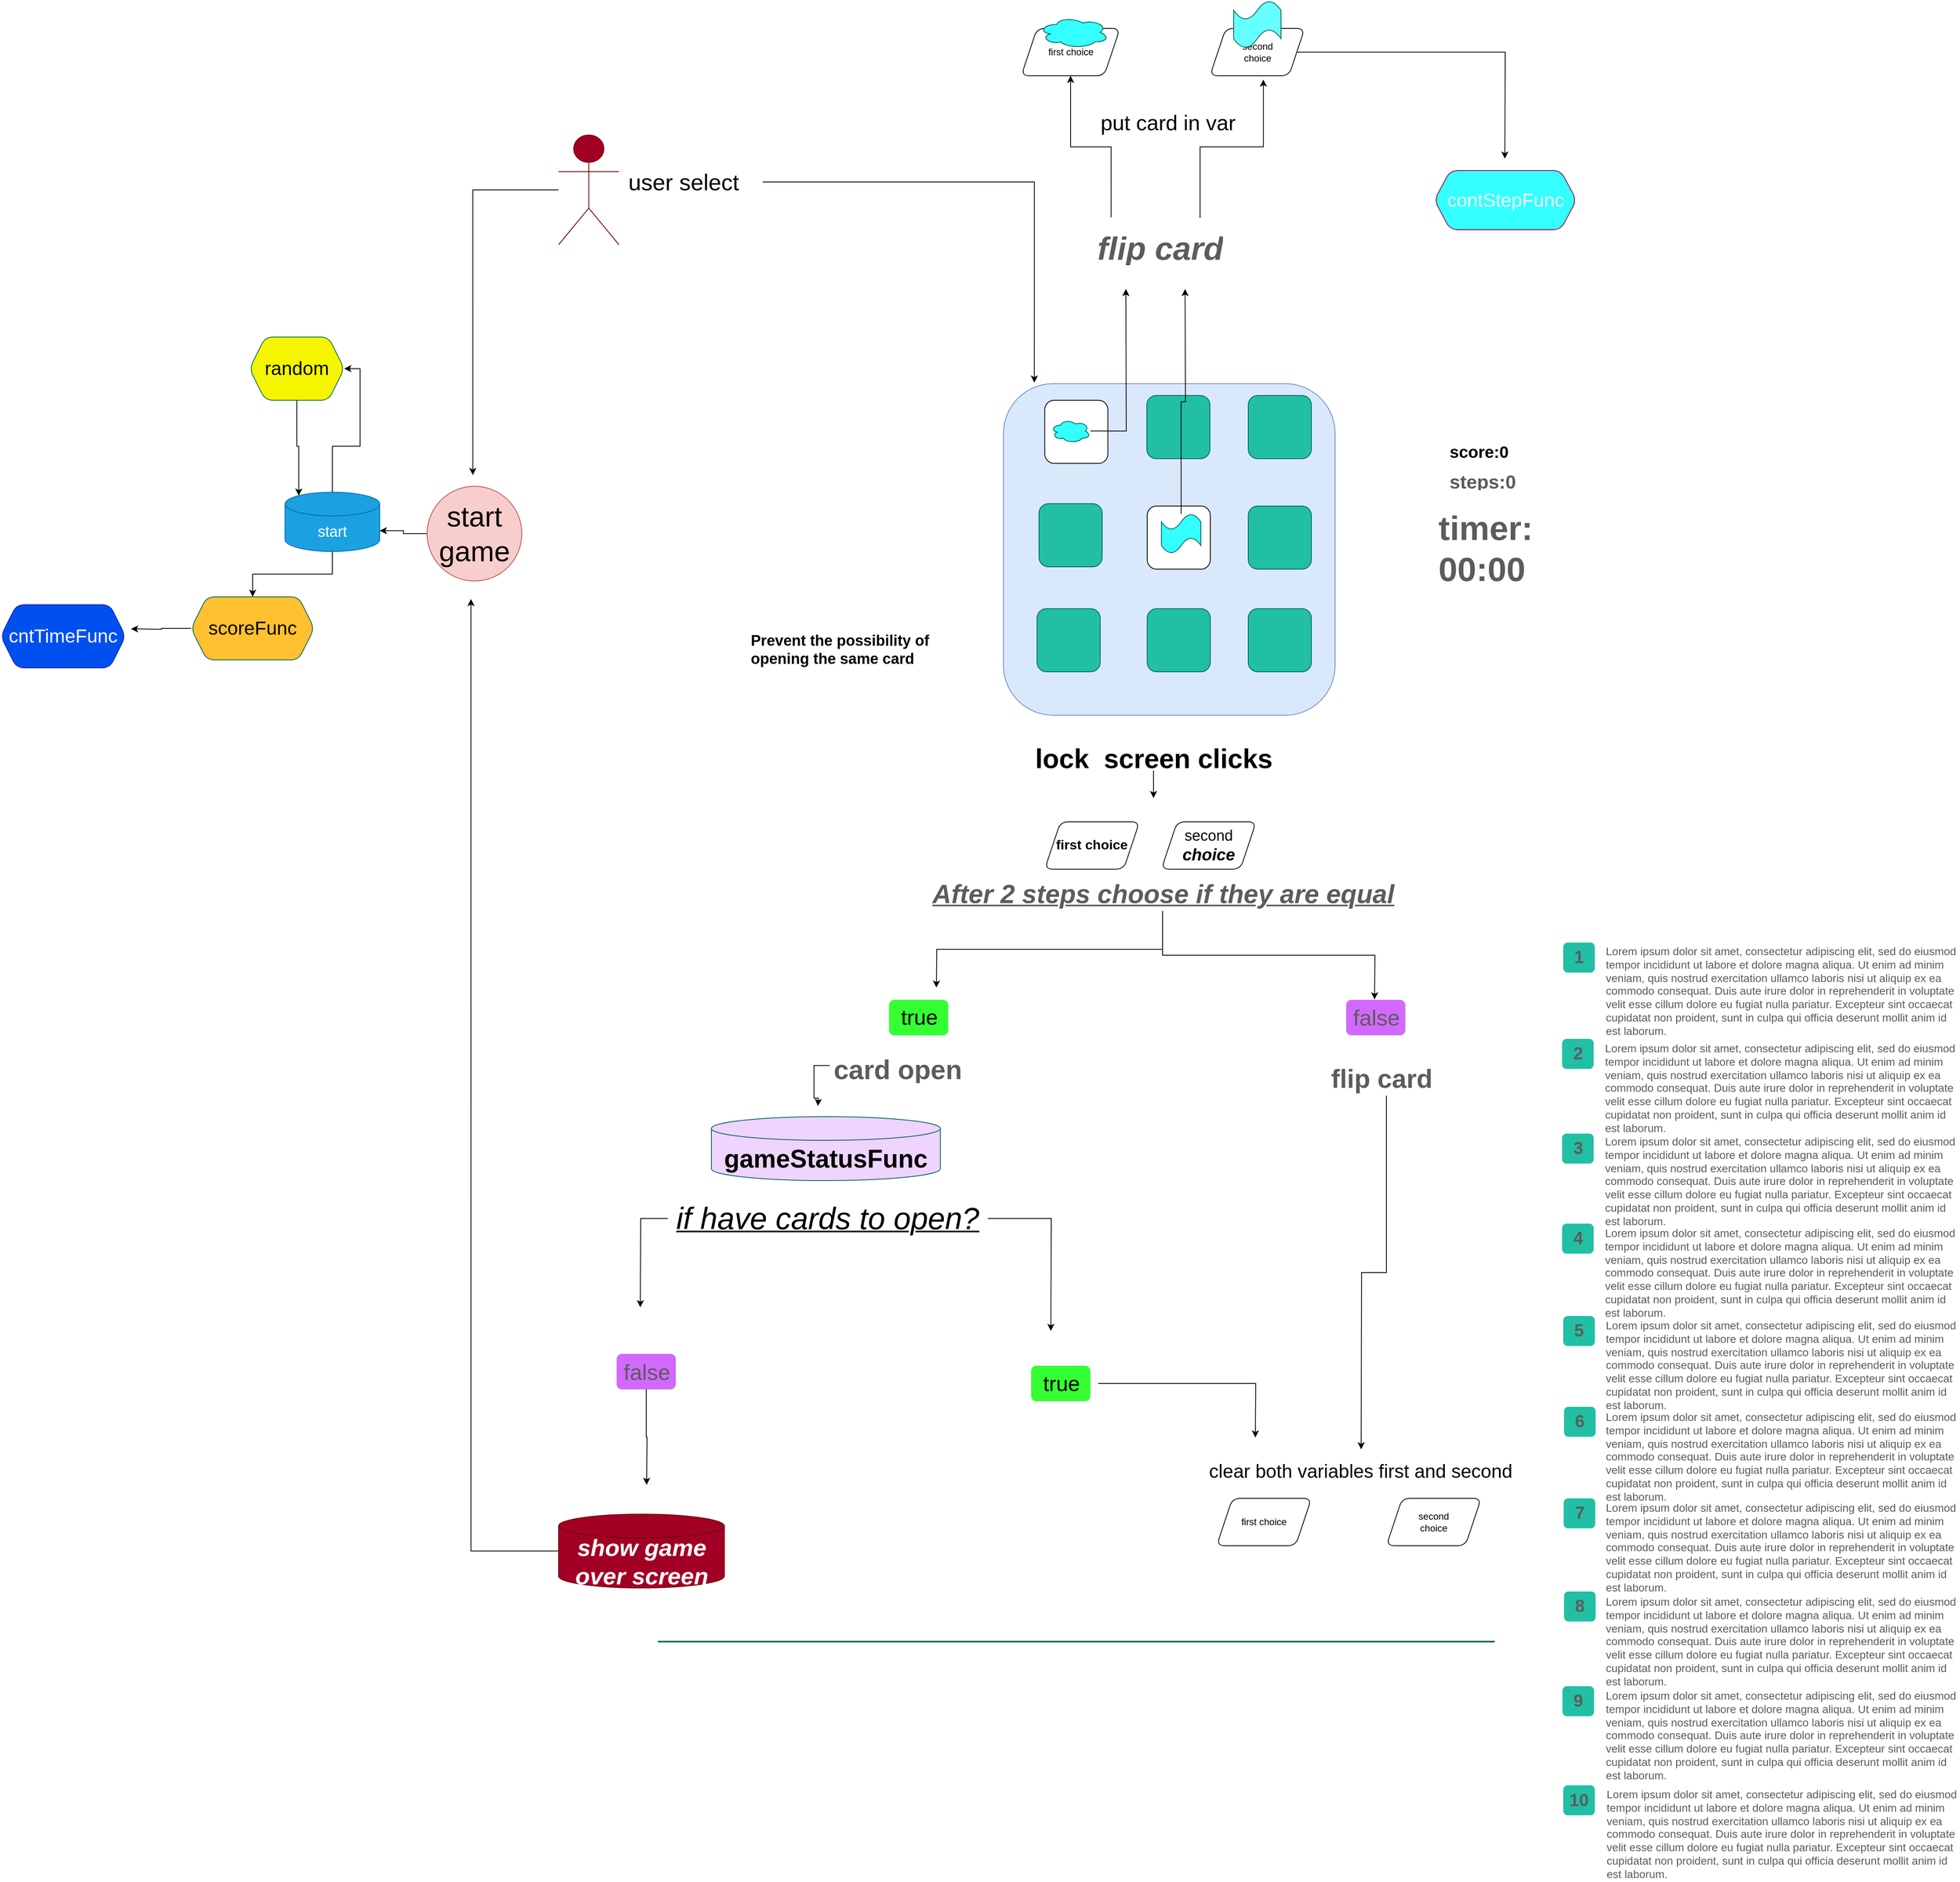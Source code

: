 <mxfile version="14.4.2" type="github">
  <diagram id="Ht1M8jgEwFfnCIfOTk4-" name="Page-1">
    <mxGraphModel dx="5078" dy="2903" grid="1" gridSize="15" guides="1" tooltips="1" connect="1" arrows="1" fold="1" page="1" pageScale="1" pageWidth="827" pageHeight="1169" math="0" shadow="0">
      <root>
        <mxCell id="0" />
        <mxCell id="1" parent="0" />
        <mxCell id="SCVMTBWpLvtzJIhz15lM-1" value="" style="line;strokeWidth=2;html=1;fontSize=14;fillColor=#21C0A5;strokeColor=#006658;fontColor=#5C5C5C;rounded=1;" parent="1" vertex="1">
          <mxGeometry x="22.25" y="943.5" width="1060" height="10" as="geometry" />
        </mxCell>
        <mxCell id="7OVz4w7n9kzEPWy-4BBC-4" value="1" style="whiteSpace=wrap;html=1;strokeColor=none;fontStyle=1;fontSize=22;labelBackgroundColor=none;fillColor=#21C0A5;fontColor=#5C5C5C;rounded=1;" parent="1" vertex="1">
          <mxGeometry x="1169" y="63" width="40" height="38" as="geometry" />
        </mxCell>
        <mxCell id="7OVz4w7n9kzEPWy-4BBC-5" value="2" style="whiteSpace=wrap;html=1;strokeColor=none;fontStyle=1;fontSize=22;labelBackgroundColor=none;fillColor=#21C0A5;fontColor=#5C5C5C;rounded=1;" parent="1" vertex="1">
          <mxGeometry x="1167.5" y="185" width="40" height="38" as="geometry" />
        </mxCell>
        <mxCell id="7OVz4w7n9kzEPWy-4BBC-6" value="3" style="whiteSpace=wrap;html=1;strokeColor=none;fontStyle=1;fontSize=22;labelBackgroundColor=none;fillColor=#21C0A5;fontColor=#5C5C5C;rounded=1;" parent="1" vertex="1">
          <mxGeometry x="1167.5" y="305" width="40" height="38" as="geometry" />
        </mxCell>
        <mxCell id="7OVz4w7n9kzEPWy-4BBC-7" value="4" style="whiteSpace=wrap;html=1;strokeColor=none;fontStyle=1;fontSize=22;labelBackgroundColor=none;fillColor=#21C0A5;fontColor=#5C5C5C;rounded=1;" parent="1" vertex="1">
          <mxGeometry x="1167.5" y="419" width="40" height="38" as="geometry" />
        </mxCell>
        <mxCell id="7OVz4w7n9kzEPWy-4BBC-8" value="5" style="whiteSpace=wrap;html=1;strokeColor=none;fontStyle=1;fontSize=22;labelBackgroundColor=none;fillColor=#21C0A5;fontColor=#5C5C5C;rounded=1;" parent="1" vertex="1">
          <mxGeometry x="1169" y="536" width="40" height="38" as="geometry" />
        </mxCell>
        <mxCell id="7OVz4w7n9kzEPWy-4BBC-9" value="6" style="whiteSpace=wrap;html=1;strokeColor=none;fontStyle=1;fontSize=22;labelBackgroundColor=none;fillColor=#21C0A5;fontColor=#5C5C5C;rounded=1;" parent="1" vertex="1">
          <mxGeometry x="1170" y="651" width="40" height="38" as="geometry" />
        </mxCell>
        <mxCell id="7OVz4w7n9kzEPWy-4BBC-10" value="7" style="whiteSpace=wrap;html=1;strokeColor=none;fontStyle=1;fontSize=22;labelBackgroundColor=none;fillColor=#21C0A5;fontColor=#5C5C5C;rounded=1;" parent="1" vertex="1">
          <mxGeometry x="1169.5" y="767" width="40" height="38" as="geometry" />
        </mxCell>
        <mxCell id="7OVz4w7n9kzEPWy-4BBC-11" value="8" style="whiteSpace=wrap;html=1;strokeColor=none;fontStyle=1;fontSize=22;labelBackgroundColor=none;fillColor=#21C0A5;fontColor=#5C5C5C;rounded=1;" parent="1" vertex="1">
          <mxGeometry x="1170" y="885" width="40" height="38" as="geometry" />
        </mxCell>
        <mxCell id="7OVz4w7n9kzEPWy-4BBC-12" value="9" style="whiteSpace=wrap;html=1;strokeColor=none;fontStyle=1;fontSize=22;labelBackgroundColor=none;fillColor=#21C0A5;fontColor=#5C5C5C;rounded=1;" parent="1" vertex="1">
          <mxGeometry x="1168" y="1005" width="40" height="38" as="geometry" />
        </mxCell>
        <mxCell id="7OVz4w7n9kzEPWy-4BBC-13" value="&lt;span&gt;Lorem ipsum dolor sit amet, consectetur adipiscing elit, sed do eiusmod tempor incididunt ut labore et dolore magna aliqua. Ut enim ad minim veniam, quis nostrud exercitation ullamco laboris nisi ut aliquip ex ea commodo consequat. Duis aute irure dolor in reprehenderit in voluptate velit esse cillum dolore eu fugiat nulla pariatur. Excepteur sint occaecat cupidatat non proident, sunt in culpa qui officia deserunt mollit anim id est laborum.&lt;/span&gt;&lt;br&gt;" style="text;html=1;align=left;verticalAlign=top;spacingTop=-4;fontSize=14;labelBackgroundColor=none;whiteSpace=wrap;fontColor=#5C5C5C;rounded=1;" parent="1" vertex="1">
          <mxGeometry x="1220.5" y="62.5" width="449" height="118" as="geometry" />
        </mxCell>
        <mxCell id="7OVz4w7n9kzEPWy-4BBC-14" value="&lt;span&gt;Lorem ipsum dolor sit amet, consectetur adipiscing elit, sed do eiusmod tempor incididunt ut labore et dolore magna aliqua. Ut enim ad minim veniam, quis nostrud exercitation ullamco laboris nisi ut aliquip ex ea commodo consequat. Duis aute irure dolor in reprehenderit in voluptate velit esse cillum dolore eu fugiat nulla pariatur. Excepteur sint occaecat cupidatat non proident, sunt in culpa qui officia deserunt mollit anim id est laborum.&lt;/span&gt;&lt;br&gt;" style="text;html=1;align=left;verticalAlign=top;spacingTop=-4;fontSize=14;labelBackgroundColor=none;whiteSpace=wrap;fontColor=#5C5C5C;rounded=1;" parent="1" vertex="1">
          <mxGeometry x="1219.5" y="185.5" width="450" height="115" as="geometry" />
        </mxCell>
        <mxCell id="7OVz4w7n9kzEPWy-4BBC-15" value="&lt;span&gt;Lorem ipsum dolor sit amet, consectetur adipiscing elit, sed do eiusmod tempor incididunt ut labore et dolore magna aliqua. Ut enim ad minim veniam, quis nostrud exercitation ullamco laboris nisi ut aliquip ex ea commodo consequat. Duis aute irure dolor in reprehenderit in voluptate velit esse cillum dolore eu fugiat nulla pariatur. Excepteur sint occaecat cupidatat non proident, sunt in culpa qui officia deserunt mollit anim id est laborum.&lt;/span&gt;&lt;br&gt;" style="text;html=1;align=left;verticalAlign=top;spacingTop=-4;fontSize=14;labelBackgroundColor=none;whiteSpace=wrap;fontColor=#5C5C5C;rounded=1;" parent="1" vertex="1">
          <mxGeometry x="1219.5" y="303.5" width="450" height="117" as="geometry" />
        </mxCell>
        <mxCell id="7OVz4w7n9kzEPWy-4BBC-16" value="&lt;span&gt;Lorem ipsum dolor sit amet, consectetur adipiscing elit, sed do eiusmod tempor incididunt ut labore et dolore magna aliqua. Ut enim ad minim veniam, quis nostrud exercitation ullamco laboris nisi ut aliquip ex ea commodo consequat. Duis aute irure dolor in reprehenderit in voluptate velit esse cillum dolore eu fugiat nulla pariatur. Excepteur sint occaecat cupidatat non proident, sunt in culpa qui officia deserunt mollit anim id est laborum.&lt;/span&gt;&lt;br&gt;" style="text;html=1;align=left;verticalAlign=top;spacingTop=-4;fontSize=14;labelBackgroundColor=none;whiteSpace=wrap;fontColor=#5C5C5C;rounded=1;" parent="1" vertex="1">
          <mxGeometry x="1219.5" y="419.5" width="450" height="121" as="geometry" />
        </mxCell>
        <mxCell id="7OVz4w7n9kzEPWy-4BBC-17" value="&lt;span&gt;Lorem ipsum dolor sit amet, consectetur adipiscing elit, sed do eiusmod tempor incididunt ut labore et dolore magna aliqua. Ut enim ad minim veniam, quis nostrud exercitation ullamco laboris nisi ut aliquip ex ea commodo consequat. Duis aute irure dolor in reprehenderit in voluptate velit esse cillum dolore eu fugiat nulla pariatur. Excepteur sint occaecat cupidatat non proident, sunt in culpa qui officia deserunt mollit anim id est laborum.&lt;/span&gt;&lt;br&gt;" style="text;html=1;align=left;verticalAlign=top;spacingTop=-4;fontSize=14;labelBackgroundColor=none;whiteSpace=wrap;fontColor=#5C5C5C;rounded=1;" parent="1" vertex="1">
          <mxGeometry x="1220.5" y="536.5" width="449" height="114" as="geometry" />
        </mxCell>
        <mxCell id="7OVz4w7n9kzEPWy-4BBC-18" value="&lt;span&gt;Lorem ipsum dolor sit amet, consectetur adipiscing elit, sed do eiusmod tempor incididunt ut labore et dolore magna aliqua. Ut enim ad minim veniam, quis nostrud exercitation ullamco laboris nisi ut aliquip ex ea commodo consequat. Duis aute irure dolor in reprehenderit in voluptate velit esse cillum dolore eu fugiat nulla pariatur. Excepteur sint occaecat cupidatat non proident, sunt in culpa qui officia deserunt mollit anim id est laborum.&lt;/span&gt;&lt;br&gt;" style="text;html=1;align=left;verticalAlign=top;spacingTop=-4;fontSize=14;labelBackgroundColor=none;whiteSpace=wrap;fontColor=#5C5C5C;rounded=1;" parent="1" vertex="1">
          <mxGeometry x="1220.5" y="652.5" width="450" height="118" as="geometry" />
        </mxCell>
        <mxCell id="7OVz4w7n9kzEPWy-4BBC-19" value="&lt;span&gt;Lorem ipsum dolor sit amet, consectetur adipiscing elit, sed do eiusmod tempor incididunt ut labore et dolore magna aliqua. Ut enim ad minim veniam, quis nostrud exercitation ullamco laboris nisi ut aliquip ex ea commodo consequat. Duis aute irure dolor in reprehenderit in voluptate velit esse cillum dolore eu fugiat nulla pariatur. Excepteur sint occaecat cupidatat non proident, sunt in culpa qui officia deserunt mollit anim id est laborum.&lt;/span&gt;&lt;br&gt;" style="text;html=1;align=left;verticalAlign=top;spacingTop=-4;fontSize=14;labelBackgroundColor=none;whiteSpace=wrap;fontColor=#5C5C5C;rounded=1;" parent="1" vertex="1">
          <mxGeometry x="1220.5" y="767.5" width="449" height="113" as="geometry" />
        </mxCell>
        <mxCell id="7OVz4w7n9kzEPWy-4BBC-20" value="&lt;span&gt;Lorem ipsum dolor sit amet, consectetur adipiscing elit, sed do eiusmod tempor incididunt ut labore et dolore magna aliqua. Ut enim ad minim veniam, quis nostrud exercitation ullamco laboris nisi ut aliquip ex ea commodo consequat. Duis aute irure dolor in reprehenderit in voluptate velit esse cillum dolore eu fugiat nulla pariatur. Excepteur sint occaecat cupidatat non proident, sunt in culpa qui officia deserunt mollit anim id est laborum.&lt;/span&gt;&lt;br&gt;" style="text;html=1;align=left;verticalAlign=top;spacingTop=-4;fontSize=14;labelBackgroundColor=none;whiteSpace=wrap;fontColor=#5C5C5C;rounded=1;" parent="1" vertex="1">
          <mxGeometry x="1220.5" y="886.5" width="449" height="124" as="geometry" />
        </mxCell>
        <mxCell id="7OVz4w7n9kzEPWy-4BBC-21" value="&lt;span&gt;Lorem ipsum dolor sit amet, consectetur adipiscing elit, sed do eiusmod tempor incididunt ut labore et dolore magna aliqua. Ut enim ad minim veniam, quis nostrud exercitation ullamco laboris nisi ut aliquip ex ea commodo consequat. Duis aute irure dolor in reprehenderit in voluptate velit esse cillum dolore eu fugiat nulla pariatur. Excepteur sint occaecat cupidatat non proident, sunt in culpa qui officia deserunt mollit anim id est laborum.&lt;/span&gt;&lt;br&gt;" style="text;html=1;align=left;verticalAlign=top;spacingTop=-4;fontSize=14;labelBackgroundColor=none;whiteSpace=wrap;fontColor=#5C5C5C;rounded=1;" parent="1" vertex="1">
          <mxGeometry x="1220.5" y="1005.5" width="449" height="115" as="geometry" />
        </mxCell>
        <mxCell id="7OVz4w7n9kzEPWy-4BBC-22" value="10" style="whiteSpace=wrap;html=1;strokeColor=none;fontStyle=1;fontSize=22;labelBackgroundColor=none;fillColor=#21C0A5;fontColor=#5C5C5C;rounded=1;" parent="1" vertex="1">
          <mxGeometry x="1169" y="1130.5" width="40" height="38" as="geometry" />
        </mxCell>
        <mxCell id="7OVz4w7n9kzEPWy-4BBC-23" value="&lt;span&gt;Lorem ipsum dolor sit amet, consectetur adipiscing elit, sed do eiusmod tempor incididunt ut labore et dolore magna aliqua. Ut enim ad minim veniam, quis nostrud exercitation ullamco laboris nisi ut aliquip ex ea commodo consequat. Duis aute irure dolor in reprehenderit in voluptate velit esse cillum dolore eu fugiat nulla pariatur. Excepteur sint occaecat cupidatat non proident, sunt in culpa qui officia deserunt mollit anim id est laborum.&lt;/span&gt;&lt;br&gt;" style="text;html=1;align=left;verticalAlign=top;spacingTop=-4;fontSize=14;labelBackgroundColor=none;whiteSpace=wrap;fontColor=#5C5C5C;rounded=1;" parent="1" vertex="1">
          <mxGeometry x="1221.5" y="1131" width="449" height="115" as="geometry" />
        </mxCell>
        <mxCell id="6ClH8MUro_-HS9Rw8stD-7" value="" style="whiteSpace=wrap;html=1;aspect=fixed;fillColor=#dae8fc;strokeColor=#6c8ebf;rounded=1;" parent="1" vertex="1">
          <mxGeometry x="460" y="-645" width="420" height="420" as="geometry" />
        </mxCell>
        <mxCell id="6ClH8MUro_-HS9Rw8stD-15" value="first choice" style="shape=parallelogram;perimeter=parallelogramPerimeter;whiteSpace=wrap;html=1;fixedSize=1;rounded=1;" parent="1" vertex="1">
          <mxGeometry x="482.5" y="-1095" width="125" height="60" as="geometry" />
        </mxCell>
        <mxCell id="eziSc1TBYM_mBGqKbZxS-26" style="edgeStyle=orthogonalEdgeStyle;rounded=0;orthogonalLoop=1;jettySize=auto;html=1;" edge="1" parent="1" source="6ClH8MUro_-HS9Rw8stD-16">
          <mxGeometry relative="1" as="geometry">
            <mxPoint x="1095" y="-930" as="targetPoint" />
          </mxGeometry>
        </mxCell>
        <mxCell id="6ClH8MUro_-HS9Rw8stD-16" value="second&lt;br&gt;choice" style="shape=parallelogram;perimeter=parallelogramPerimeter;whiteSpace=wrap;html=1;fixedSize=1;rounded=1;" parent="1" vertex="1">
          <mxGeometry x="721.5" y="-1095" width="120" height="60" as="geometry" />
        </mxCell>
        <mxCell id="6ClH8MUro_-HS9Rw8stD-25" value="" style="whiteSpace=wrap;html=1;aspect=fixed;fillColor=#21C0A5;strokeColor=#006658;fontColor=#5C5C5C;rounded=1;" parent="1" vertex="1">
          <mxGeometry x="641.5" y="-630" width="80" height="80" as="geometry" />
        </mxCell>
        <mxCell id="6ClH8MUro_-HS9Rw8stD-26" value="" style="whiteSpace=wrap;html=1;aspect=fixed;rounded=1;" parent="1" vertex="1">
          <mxGeometry x="512.25" y="-624" width="80" height="80" as="geometry" />
        </mxCell>
        <mxCell id="6ClH8MUro_-HS9Rw8stD-27" value="" style="whiteSpace=wrap;html=1;aspect=fixed;fillColor=#21C0A5;strokeColor=#006658;fontColor=#5C5C5C;rounded=1;" parent="1" vertex="1">
          <mxGeometry x="770" y="-630" width="80" height="80" as="geometry" />
        </mxCell>
        <mxCell id="6ClH8MUro_-HS9Rw8stD-28" value="" style="whiteSpace=wrap;html=1;aspect=fixed;fillColor=#21C0A5;strokeColor=#006658;fontColor=#5C5C5C;rounded=1;" parent="1" vertex="1">
          <mxGeometry x="505" y="-493" width="80" height="80" as="geometry" />
        </mxCell>
        <mxCell id="6ClH8MUro_-HS9Rw8stD-29" value="" style="whiteSpace=wrap;html=1;aspect=fixed;rounded=1;" parent="1" vertex="1">
          <mxGeometry x="642" y="-490" width="80" height="80" as="geometry" />
        </mxCell>
        <mxCell id="6ClH8MUro_-HS9Rw8stD-30" value="" style="whiteSpace=wrap;html=1;aspect=fixed;fillColor=#21C0A5;strokeColor=#006658;fontColor=#5C5C5C;rounded=1;" parent="1" vertex="1">
          <mxGeometry x="770" y="-490" width="80" height="80" as="geometry" />
        </mxCell>
        <mxCell id="6ClH8MUro_-HS9Rw8stD-31" value="" style="whiteSpace=wrap;html=1;aspect=fixed;fillColor=#21C0A5;strokeColor=#006658;fontColor=#5C5C5C;rounded=1;" parent="1" vertex="1">
          <mxGeometry x="502.5" y="-360" width="80" height="80" as="geometry" />
        </mxCell>
        <mxCell id="6ClH8MUro_-HS9Rw8stD-32" value="" style="whiteSpace=wrap;html=1;aspect=fixed;fillColor=#21C0A5;strokeColor=#006658;fontColor=#5C5C5C;rounded=1;" parent="1" vertex="1">
          <mxGeometry x="642" y="-360" width="80" height="80" as="geometry" />
        </mxCell>
        <mxCell id="6ClH8MUro_-HS9Rw8stD-33" value="" style="whiteSpace=wrap;html=1;aspect=fixed;fillColor=#21C0A5;strokeColor=#006658;fontColor=#5C5C5C;rounded=1;" parent="1" vertex="1">
          <mxGeometry x="770" y="-360" width="80" height="80" as="geometry" />
        </mxCell>
        <mxCell id="eziSc1TBYM_mBGqKbZxS-57" style="edgeStyle=orthogonalEdgeStyle;rounded=0;orthogonalLoop=1;jettySize=auto;html=1;entryX=0.093;entryY=-0.003;entryDx=0;entryDy=0;entryPerimeter=0;" edge="1" parent="1" source="6ClH8MUro_-HS9Rw8stD-135" target="6ClH8MUro_-HS9Rw8stD-7">
          <mxGeometry relative="1" as="geometry" />
        </mxCell>
        <mxCell id="eziSc1TBYM_mBGqKbZxS-60" style="edgeStyle=orthogonalEdgeStyle;rounded=0;orthogonalLoop=1;jettySize=auto;html=1;entryX=0.482;entryY=-0.119;entryDx=0;entryDy=0;entryPerimeter=0;" edge="1" parent="1" source="6ClH8MUro_-HS9Rw8stD-41" target="eziSc1TBYM_mBGqKbZxS-41">
          <mxGeometry relative="1" as="geometry" />
        </mxCell>
        <mxCell id="6ClH8MUro_-HS9Rw8stD-41" value="Actor" style="shape=umlActor;verticalLabelPosition=bottom;verticalAlign=top;html=1;outlineConnect=0;fillColor=#a20025;strokeColor=#6F0000;fontColor=#ffffff;rounded=1;" parent="1" vertex="1">
          <mxGeometry x="-103.5" y="-960" width="76.5" height="139" as="geometry" />
        </mxCell>
        <mxCell id="eziSc1TBYM_mBGqKbZxS-21" style="edgeStyle=orthogonalEdgeStyle;rounded=0;orthogonalLoop=1;jettySize=auto;html=1;" edge="1" parent="1" source="6ClH8MUro_-HS9Rw8stD-42">
          <mxGeometry relative="1" as="geometry">
            <mxPoint x="615" y="-765" as="targetPoint" />
          </mxGeometry>
        </mxCell>
        <mxCell id="6ClH8MUro_-HS9Rw8stD-42" value="" style="ellipse;shape=cloud;whiteSpace=wrap;html=1;strokeColor=#006658;fontColor=#5C5C5C;rounded=1;fillColor=#33FFFF;" parent="1" vertex="1">
          <mxGeometry x="520" y="-600" width="50" height="30" as="geometry" />
        </mxCell>
        <mxCell id="6ClH8MUro_-HS9Rw8stD-44" value="" style="ellipse;shape=cloud;whiteSpace=wrap;html=1;strokeColor=#006658;fontColor=#5C5C5C;rounded=1;fillColor=#33FFFF;" parent="1" vertex="1">
          <mxGeometry x="505" y="-1110" width="88.5" height="40" as="geometry" />
        </mxCell>
        <mxCell id="eziSc1TBYM_mBGqKbZxS-22" style="edgeStyle=orthogonalEdgeStyle;rounded=0;orthogonalLoop=1;jettySize=auto;html=1;" edge="1" parent="1" source="6ClH8MUro_-HS9Rw8stD-47">
          <mxGeometry relative="1" as="geometry">
            <mxPoint x="690" y="-765" as="targetPoint" />
          </mxGeometry>
        </mxCell>
        <mxCell id="6ClH8MUro_-HS9Rw8stD-47" value="" style="shape=tape;whiteSpace=wrap;html=1;strokeColor=#006658;fontColor=#5C5C5C;rounded=1;fillColor=#33FFFF;" parent="1" vertex="1">
          <mxGeometry x="660" y="-480" width="50" height="50" as="geometry" />
        </mxCell>
        <mxCell id="6ClH8MUro_-HS9Rw8stD-49" value="" style="shape=tape;whiteSpace=wrap;html=1;strokeColor=#006658;fontColor=#5C5C5C;rounded=1;fillColor=#66FFFF;" parent="1" vertex="1">
          <mxGeometry x="751.5" y="-1130" width="60" height="60" as="geometry" />
        </mxCell>
        <mxCell id="6ClH8MUro_-HS9Rw8stD-51" value="&lt;font style=&quot;font-size: 19px&quot;&gt;second&lt;/font&gt;&lt;br&gt;&lt;font style=&quot;font-size: 21px&quot;&gt;&lt;b&gt;&lt;i&gt;choice&lt;/i&gt;&lt;/b&gt;&lt;/font&gt;" style="shape=parallelogram;perimeter=parallelogramPerimeter;whiteSpace=wrap;html=1;fixedSize=1;rounded=1;" parent="1" vertex="1">
          <mxGeometry x="660" y="-90" width="120" height="60" as="geometry" />
        </mxCell>
        <mxCell id="6ClH8MUro_-HS9Rw8stD-52" value="&lt;font style=&quot;font-size: 17px&quot;&gt;&lt;b&gt;first choice&lt;/b&gt;&lt;/font&gt;" style="shape=parallelogram;perimeter=parallelogramPerimeter;whiteSpace=wrap;html=1;fixedSize=1;rounded=1;" parent="1" vertex="1">
          <mxGeometry x="512.25" y="-90" width="120" height="60" as="geometry" />
        </mxCell>
        <mxCell id="6ClH8MUro_-HS9Rw8stD-61" value="true" style="text;html=1;align=center;verticalAlign=middle;resizable=0;points=[];autosize=1;rounded=1;fillColor=#33FF33;perimeterSpacing=10;glass=0;fontSize=27;" parent="1" vertex="1">
          <mxGeometry x="315" y="135.5" width="75" height="45" as="geometry" />
        </mxCell>
        <mxCell id="6ClH8MUro_-HS9Rw8stD-62" value="false" style="text;html=1;align=center;verticalAlign=middle;resizable=0;points=[];autosize=1;fontColor=#5C5C5C;rounded=1;fillColor=#D269FF;fontSize=28;" parent="1" vertex="1">
          <mxGeometry x="894" y="135.5" width="75" height="45" as="geometry" />
        </mxCell>
        <mxCell id="eziSc1TBYM_mBGqKbZxS-10" style="edgeStyle=orthogonalEdgeStyle;rounded=0;orthogonalLoop=1;jettySize=auto;html=1;" edge="1" parent="1" source="6ClH8MUro_-HS9Rw8stD-63">
          <mxGeometry relative="1" as="geometry">
            <mxPoint x="225" y="270.0" as="targetPoint" />
          </mxGeometry>
        </mxCell>
        <mxCell id="6ClH8MUro_-HS9Rw8stD-63" value="&lt;h1&gt;&lt;font style=&quot;font-size: 34px&quot;&gt;card open&lt;/font&gt;&lt;/h1&gt;" style="text;html=1;strokeColor=none;fillColor=none;spacing=5;spacingTop=-20;whiteSpace=wrap;overflow=hidden;rounded=0;fontColor=#5C5C5C;" parent="1" vertex="1">
          <mxGeometry x="240" y="197.5" width="180" height="42.5" as="geometry" />
        </mxCell>
        <mxCell id="eziSc1TBYM_mBGqKbZxS-35" style="edgeStyle=orthogonalEdgeStyle;rounded=0;orthogonalLoop=1;jettySize=auto;html=1;" edge="1" parent="1" source="6ClH8MUro_-HS9Rw8stD-74">
          <mxGeometry relative="1" as="geometry">
            <mxPoint x="913" y="705" as="targetPoint" />
          </mxGeometry>
        </mxCell>
        <mxCell id="6ClH8MUro_-HS9Rw8stD-74" value="&lt;h1&gt;&lt;font style=&quot;font-size: 33px&quot;&gt;flip card&lt;/font&gt;&lt;/h1&gt;" style="text;html=1;strokeColor=none;fillColor=none;spacing=5;spacingTop=-20;whiteSpace=wrap;overflow=hidden;rounded=0;fontColor=#5C5C5C;" parent="1" vertex="1">
          <mxGeometry x="870" y="210" width="150" height="47" as="geometry" />
        </mxCell>
        <mxCell id="6ClH8MUro_-HS9Rw8stD-76" value="&lt;span style=&quot;font-size: 21px&quot;&gt;score:0&lt;/span&gt;" style="text;html=1;strokeColor=none;fillColor=none;align=center;verticalAlign=middle;whiteSpace=wrap;rounded=0;glass=0;fontSize=28;fontColor=#000000;fontStyle=1" parent="1" vertex="1">
          <mxGeometry x="1035" y="-570" width="55" height="17" as="geometry" />
        </mxCell>
        <mxCell id="6ClH8MUro_-HS9Rw8stD-77" value="&lt;h1&gt;steps:0&lt;/h1&gt;" style="text;html=1;strokeColor=none;fillColor=none;spacing=5;spacingTop=-20;whiteSpace=wrap;overflow=hidden;rounded=0;fontColor=#5C5C5C;" parent="1" vertex="1">
          <mxGeometry x="1020" y="-540" width="128.5" height="30" as="geometry" />
        </mxCell>
        <mxCell id="6ClH8MUro_-HS9Rw8stD-78" value="&lt;h1&gt;&lt;font style=&quot;font-size: 43px&quot;&gt;timer: 00:00&lt;/font&gt;&lt;/h1&gt;" style="text;html=1;strokeColor=none;fillColor=none;spacing=5;spacingTop=-20;whiteSpace=wrap;overflow=hidden;rounded=0;fontColor=#5C5C5C;" parent="1" vertex="1">
          <mxGeometry x="1005.75" y="-493" width="239.25" height="133" as="geometry" />
        </mxCell>
        <mxCell id="6ClH8MUro_-HS9Rw8stD-81" value="clear both variables first and second" style="text;html=1;strokeColor=none;fillColor=none;align=center;verticalAlign=middle;whiteSpace=wrap;rounded=0;glass=0;fontSize=24;fontColor=#000000;" parent="1" vertex="1">
          <mxGeometry x="710" y="720" width="405" height="25" as="geometry" />
        </mxCell>
        <mxCell id="6ClH8MUro_-HS9Rw8stD-82" value="first choice" style="shape=parallelogram;perimeter=parallelogramPerimeter;whiteSpace=wrap;html=1;fixedSize=1;rounded=1;" parent="1" vertex="1">
          <mxGeometry x="730" y="767" width="120" height="60" as="geometry" />
        </mxCell>
        <mxCell id="6ClH8MUro_-HS9Rw8stD-83" value="second&lt;br&gt;choice" style="shape=parallelogram;perimeter=parallelogramPerimeter;whiteSpace=wrap;html=1;fixedSize=1;rounded=1;" parent="1" vertex="1">
          <mxGeometry x="945" y="767" width="120" height="60" as="geometry" />
        </mxCell>
        <mxCell id="6ClH8MUro_-HS9Rw8stD-92" value="contStepFunc" style="shape=hexagon;perimeter=hexagonPerimeter2;whiteSpace=wrap;html=1;fixedSize=1;rounded=1;glass=0;strokeColor=#A50040;fontSize=24;fontColor=#ffffff;fillColor=#33FFFF;" parent="1" vertex="1">
          <mxGeometry x="1005.75" y="-915" width="180" height="75" as="geometry" />
        </mxCell>
        <mxCell id="6ClH8MUro_-HS9Rw8stD-98" value="cntTimeFunc" style="shape=hexagon;perimeter=hexagonPerimeter2;whiteSpace=wrap;html=1;fixedSize=1;rounded=1;glass=0;strokeColor=#001DBC;fillColor=#0050ef;fontSize=24;fontColor=#ffffff;" parent="1" vertex="1">
          <mxGeometry x="-810" y="-365" width="158" height="80" as="geometry" />
        </mxCell>
        <mxCell id="eziSc1TBYM_mBGqKbZxS-65" style="edgeStyle=orthogonalEdgeStyle;rounded=0;orthogonalLoop=1;jettySize=auto;html=1;exitX=0;exitY=0.5;exitDx=0;exitDy=0;" edge="1" parent="1" source="6ClH8MUro_-HS9Rw8stD-99">
          <mxGeometry relative="1" as="geometry">
            <mxPoint x="-645.0" y="-334.429" as="targetPoint" />
          </mxGeometry>
        </mxCell>
        <mxCell id="6ClH8MUro_-HS9Rw8stD-99" value="scoreFunc" style="shape=hexagon;perimeter=hexagonPerimeter2;whiteSpace=wrap;html=1;fixedSize=1;rounded=1;glass=0;strokeColor=#006658;gradientColor=none;fontSize=24;fontColor=#000000;fillColor=#FFC130;" parent="1" vertex="1">
          <mxGeometry x="-569" y="-375" width="156" height="80" as="geometry" />
        </mxCell>
        <mxCell id="6ClH8MUro_-HS9Rw8stD-100" value="&lt;h1 style=&quot;font-size: 19px;&quot;&gt;Prevent the possibility of opening the same card&lt;br style=&quot;font-size: 19px;&quot;&gt;&lt;/h1&gt;" style="text;html=1;strokeColor=none;fillColor=none;spacing=5;spacingTop=-20;whiteSpace=wrap;overflow=hidden;rounded=0;glass=0;fontSize=19;fontColor=#000000;" parent="1" vertex="1">
          <mxGeometry x="135" y="-333" width="255" height="48" as="geometry" />
        </mxCell>
        <mxCell id="6ClH8MUro_-HS9Rw8stD-101" value="&lt;font style=&quot;font-size: 32px&quot;&gt;&lt;b&gt;gameStatusFunc&lt;/b&gt;&lt;/font&gt;" style="shape=cylinder3;whiteSpace=wrap;html=1;boundedLbl=1;backgroundOutline=1;size=15;rounded=1;glass=0;strokeColor=#006658;gradientColor=none;fontSize=19;fontColor=#000000;fillColor=#EED4FF;" parent="1" vertex="1">
          <mxGeometry x="90" y="283.5" width="290" height="81" as="geometry" />
        </mxCell>
        <mxCell id="eziSc1TBYM_mBGqKbZxS-3" style="edgeStyle=orthogonalEdgeStyle;rounded=0;orthogonalLoop=1;jettySize=auto;html=1;" edge="1" parent="1" source="6ClH8MUro_-HS9Rw8stD-105">
          <mxGeometry relative="1" as="geometry">
            <mxPoint y="525" as="targetPoint" />
          </mxGeometry>
        </mxCell>
        <mxCell id="eziSc1TBYM_mBGqKbZxS-5" style="edgeStyle=orthogonalEdgeStyle;rounded=0;orthogonalLoop=1;jettySize=auto;html=1;" edge="1" parent="1" source="6ClH8MUro_-HS9Rw8stD-105">
          <mxGeometry relative="1" as="geometry">
            <mxPoint x="520" y="555" as="targetPoint" />
          </mxGeometry>
        </mxCell>
        <mxCell id="6ClH8MUro_-HS9Rw8stD-105" value="&lt;font style=&quot;font-size: 39px&quot;&gt;if have cards to open?&lt;/font&gt;" style="text;html=1;strokeColor=none;fillColor=none;align=center;verticalAlign=middle;whiteSpace=wrap;rounded=0;glass=0;fontSize=24;fontColor=#000000;fontStyle=6" parent="1" vertex="1">
          <mxGeometry x="34.88" y="390" width="405.25" height="45" as="geometry" />
        </mxCell>
        <mxCell id="eziSc1TBYM_mBGqKbZxS-69" style="edgeStyle=orthogonalEdgeStyle;rounded=0;orthogonalLoop=1;jettySize=auto;html=1;entryX=0.463;entryY=1.19;entryDx=0;entryDy=0;entryPerimeter=0;" edge="1" parent="1" source="6ClH8MUro_-HS9Rw8stD-108" target="eziSc1TBYM_mBGqKbZxS-41">
          <mxGeometry relative="1" as="geometry" />
        </mxCell>
        <mxCell id="6ClH8MUro_-HS9Rw8stD-108" value="&lt;font style=&quot;font-size: 30px&quot;&gt;&lt;b&gt;&lt;i&gt;show game over screen&lt;/i&gt;&lt;/b&gt;&lt;/font&gt;" style="shape=cylinder3;whiteSpace=wrap;html=1;boundedLbl=1;backgroundOutline=1;size=15;rounded=1;glass=0;strokeColor=#6F0000;fontSize=19;fontColor=#ffffff;fillColor=#a20025;" parent="1" vertex="1">
          <mxGeometry x="-103.5" y="787" width="210" height="93.5" as="geometry" />
        </mxCell>
        <mxCell id="eziSc1TBYM_mBGqKbZxS-63" style="edgeStyle=orthogonalEdgeStyle;rounded=0;orthogonalLoop=1;jettySize=auto;html=1;entryX=0.5;entryY=0;entryDx=0;entryDy=0;" edge="1" parent="1" source="6ClH8MUro_-HS9Rw8stD-110" target="6ClH8MUro_-HS9Rw8stD-99">
          <mxGeometry relative="1" as="geometry" />
        </mxCell>
        <mxCell id="eziSc1TBYM_mBGqKbZxS-68" style="edgeStyle=orthogonalEdgeStyle;rounded=0;orthogonalLoop=1;jettySize=auto;html=1;entryX=1;entryY=0.5;entryDx=0;entryDy=0;" edge="1" parent="1" source="6ClH8MUro_-HS9Rw8stD-110" target="6ClH8MUro_-HS9Rw8stD-125">
          <mxGeometry relative="1" as="geometry" />
        </mxCell>
        <mxCell id="6ClH8MUro_-HS9Rw8stD-110" value="start" style="shape=cylinder3;whiteSpace=wrap;html=1;boundedLbl=1;backgroundOutline=1;size=15;rounded=1;glass=0;strokeColor=#006EAF;fillColor=#1ba1e2;fontSize=19;fontColor=#ffffff;" parent="1" vertex="1">
          <mxGeometry x="-450" y="-507.5" width="120" height="75" as="geometry" />
        </mxCell>
        <mxCell id="eziSc1TBYM_mBGqKbZxS-31" style="edgeStyle=orthogonalEdgeStyle;rounded=0;orthogonalLoop=1;jettySize=auto;html=1;" edge="1" parent="1" source="6ClH8MUro_-HS9Rw8stD-119">
          <mxGeometry relative="1" as="geometry">
            <mxPoint x="375" y="120" as="targetPoint" />
          </mxGeometry>
        </mxCell>
        <mxCell id="eziSc1TBYM_mBGqKbZxS-32" style="edgeStyle=orthogonalEdgeStyle;rounded=0;orthogonalLoop=1;jettySize=auto;html=1;" edge="1" parent="1" source="6ClH8MUro_-HS9Rw8stD-119">
          <mxGeometry relative="1" as="geometry">
            <mxPoint x="930" y="135" as="targetPoint" />
          </mxGeometry>
        </mxCell>
        <mxCell id="6ClH8MUro_-HS9Rw8stD-119" value="&lt;font style=&quot;font-size: 33px&quot;&gt;After 2 steps choose if they are equal&lt;/font&gt;" style="text;html=1;align=center;verticalAlign=middle;resizable=0;points=[];autosize=1;fontColor=#5C5C5C;rounded=1;fontSize=22;fontStyle=7" parent="1" vertex="1">
          <mxGeometry x="354" y="-22" width="615" height="45" as="geometry" />
        </mxCell>
        <mxCell id="eziSc1TBYM_mBGqKbZxS-66" style="edgeStyle=orthogonalEdgeStyle;rounded=0;orthogonalLoop=1;jettySize=auto;html=1;entryX=0.145;entryY=0;entryDx=0;entryDy=4.35;entryPerimeter=0;" edge="1" parent="1" source="6ClH8MUro_-HS9Rw8stD-125" target="6ClH8MUro_-HS9Rw8stD-110">
          <mxGeometry relative="1" as="geometry" />
        </mxCell>
        <mxCell id="6ClH8MUro_-HS9Rw8stD-125" value="random" style="shape=hexagon;perimeter=hexagonPerimeter2;whiteSpace=wrap;html=1;fixedSize=1;rounded=1;glass=0;strokeColor=#006658;gradientColor=none;fontSize=24;fontColor=#000000;fillColor=#F5F500;" parent="1" vertex="1">
          <mxGeometry x="-495" y="-704" width="120" height="80" as="geometry" />
        </mxCell>
        <mxCell id="eziSc1TBYM_mBGqKbZxS-36" style="edgeStyle=orthogonalEdgeStyle;rounded=0;orthogonalLoop=1;jettySize=auto;html=1;" edge="1" parent="1" source="6ClH8MUro_-HS9Rw8stD-146">
          <mxGeometry relative="1" as="geometry">
            <mxPoint x="779" y="690" as="targetPoint" />
          </mxGeometry>
        </mxCell>
        <mxCell id="6ClH8MUro_-HS9Rw8stD-146" value="true" style="text;html=1;align=center;verticalAlign=middle;resizable=0;points=[];autosize=1;rounded=1;fillColor=#33FF33;perimeterSpacing=10;glass=0;fontSize=27;" parent="1" vertex="1">
          <mxGeometry x="495" y="599" width="75" height="45" as="geometry" />
        </mxCell>
        <mxCell id="eziSc1TBYM_mBGqKbZxS-39" style="edgeStyle=orthogonalEdgeStyle;rounded=0;orthogonalLoop=1;jettySize=auto;html=1;" edge="1" parent="1" source="6ClH8MUro_-HS9Rw8stD-147">
          <mxGeometry relative="1" as="geometry">
            <mxPoint x="8" y="750" as="targetPoint" />
          </mxGeometry>
        </mxCell>
        <mxCell id="6ClH8MUro_-HS9Rw8stD-147" value="false" style="text;html=1;align=center;verticalAlign=middle;resizable=0;points=[];autosize=1;fontColor=#5C5C5C;rounded=1;fillColor=#D269FF;fontSize=28;" parent="1" vertex="1">
          <mxGeometry x="-30" y="584" width="75" height="45" as="geometry" />
        </mxCell>
        <mxCell id="eziSc1TBYM_mBGqKbZxS-23" style="edgeStyle=orthogonalEdgeStyle;rounded=0;orthogonalLoop=1;jettySize=auto;html=1;entryX=0.5;entryY=1;entryDx=0;entryDy=0;exitX=0.124;exitY=-0.013;exitDx=0;exitDy=0;exitPerimeter=0;" edge="1" parent="1" source="6ClH8MUro_-HS9Rw8stD-164" target="6ClH8MUro_-HS9Rw8stD-15">
          <mxGeometry relative="1" as="geometry">
            <mxPoint x="540" y="-1005" as="targetPoint" />
          </mxGeometry>
        </mxCell>
        <mxCell id="eziSc1TBYM_mBGqKbZxS-24" style="edgeStyle=orthogonalEdgeStyle;rounded=0;orthogonalLoop=1;jettySize=auto;html=1;entryX=0.564;entryY=1.08;entryDx=0;entryDy=0;entryPerimeter=0;exitX=0.75;exitY=0;exitDx=0;exitDy=0;" edge="1" parent="1" source="6ClH8MUro_-HS9Rw8stD-164" target="6ClH8MUro_-HS9Rw8stD-16">
          <mxGeometry relative="1" as="geometry">
            <mxPoint x="795" y="-990" as="targetPoint" />
          </mxGeometry>
        </mxCell>
        <mxCell id="6ClH8MUro_-HS9Rw8stD-164" value="&lt;h1&gt;&lt;font style=&quot;font-size: 41px&quot;&gt;flip card&lt;/font&gt;&lt;/h1&gt;" style="text;html=1;strokeColor=none;fillColor=none;spacing=5;spacingTop=-20;whiteSpace=wrap;overflow=hidden;rounded=0;fontColor=#5C5C5C;fontSize=19;fontStyle=2" parent="1" vertex="1">
          <mxGeometry x="574" y="-855" width="180" height="60" as="geometry" />
        </mxCell>
        <mxCell id="eziSc1TBYM_mBGqKbZxS-25" value="&lt;font style=&quot;font-size: 27px&quot;&gt;put card in var&lt;/font&gt;" style="text;html=1;align=center;verticalAlign=middle;resizable=0;points=[];autosize=1;" vertex="1" parent="1">
          <mxGeometry x="570" y="-990" width="195" height="30" as="geometry" />
        </mxCell>
        <mxCell id="eziSc1TBYM_mBGqKbZxS-33" style="edgeStyle=orthogonalEdgeStyle;rounded=0;orthogonalLoop=1;jettySize=auto;html=1;" edge="1" parent="1" source="eziSc1TBYM_mBGqKbZxS-28">
          <mxGeometry relative="1" as="geometry">
            <mxPoint x="650" y="-120" as="targetPoint" />
            <Array as="points">
              <mxPoint x="650" y="-120" />
              <mxPoint x="650" y="-120" />
            </Array>
          </mxGeometry>
        </mxCell>
        <mxCell id="eziSc1TBYM_mBGqKbZxS-28" value="&lt;font style=&quot;font-size: 34px&quot;&gt;&lt;b&gt;lock&amp;nbsp; &lt;font style=&quot;font-size: 34px&quot;&gt;screen&lt;/font&gt; clicks&lt;/b&gt;&lt;/font&gt;" style="text;html=1;align=center;verticalAlign=middle;resizable=0;points=[];autosize=1;" vertex="1" parent="1">
          <mxGeometry x="485" y="-185" width="330" height="30" as="geometry" />
        </mxCell>
        <mxCell id="eziSc1TBYM_mBGqKbZxS-62" value="" style="edgeStyle=orthogonalEdgeStyle;rounded=0;orthogonalLoop=1;jettySize=auto;html=1;entryX=1;entryY=0;entryDx=0;entryDy=48.75;entryPerimeter=0;" edge="1" parent="1" source="eziSc1TBYM_mBGqKbZxS-41" target="6ClH8MUro_-HS9Rw8stD-110">
          <mxGeometry relative="1" as="geometry">
            <mxPoint x="-275.0" y="-468" as="targetPoint" />
          </mxGeometry>
        </mxCell>
        <mxCell id="eziSc1TBYM_mBGqKbZxS-41" value="&lt;font style=&quot;font-size: 36px&quot;&gt;start game&lt;/font&gt;" style="ellipse;whiteSpace=wrap;html=1;aspect=fixed;fillColor=#f8cecc;strokeColor=#b85450;" vertex="1" parent="1">
          <mxGeometry x="-270" y="-515" width="120" height="120" as="geometry" />
        </mxCell>
        <mxCell id="6ClH8MUro_-HS9Rw8stD-135" value="user select" style="text;html=1;strokeColor=none;fillColor=none;align=center;verticalAlign=middle;whiteSpace=wrap;rounded=0;glass=0;fontSize=29;fontColor=#000000;" parent="1" vertex="1">
          <mxGeometry x="-45" y="-910.5" width="200" height="20" as="geometry" />
        </mxCell>
      </root>
    </mxGraphModel>
  </diagram>
</mxfile>
